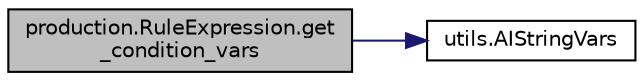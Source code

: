 digraph "production.RuleExpression.get_condition_vars"
{
  edge [fontname="Helvetica",fontsize="10",labelfontname="Helvetica",labelfontsize="10"];
  node [fontname="Helvetica",fontsize="10",shape=record];
  rankdir="LR";
  Node1 [label="production.RuleExpression.get\l_condition_vars",height=0.2,width=0.4,color="black", fillcolor="grey75", style="filled", fontcolor="black"];
  Node1 -> Node2 [color="midnightblue",fontsize="10",style="solid",fontname="Helvetica"];
  Node2 [label="utils.AIStringVars",height=0.2,width=0.4,color="black", fillcolor="white", style="filled",URL="$namespaceutils.html#a811b4aaf68c89e05a5b3c98dc191d120"];
}
